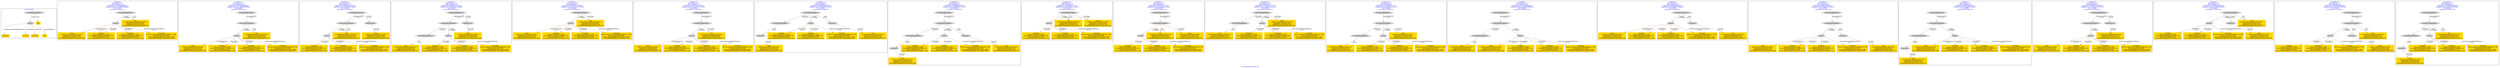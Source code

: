 digraph n0 {
fontcolor="blue"
remincross="true"
label="s18-s-indianapolis-artists.xml"
subgraph cluster_0 {
label="1-correct model"
n2[style="filled",color="white",fillcolor="lightgray",label="CulturalHeritageObject1"];
n3[style="filled",color="white",fillcolor="lightgray",label="Person1"];
n4[shape="plaintext",style="filled",fillcolor="gold",label="title"];
n5[shape="plaintext",style="filled",fillcolor="gold",label="nationality"];
n6[shape="plaintext",style="filled",fillcolor="gold",label="birthDate"];
n7[shape="plaintext",style="filled",fillcolor="gold",label="deathDate"];
n8[shape="plaintext",style="filled",fillcolor="gold",label="name"];
}
subgraph cluster_1 {
label="candidate 0\nlink coherence:1.0\nnode coherence:1.0\nconfidence:0.6117916639898197\nmapping score:0.6372638879966066\ncost:5.99998\n-precision:1.0-recall:1.0"
n10[style="filled",color="white",fillcolor="lightgray",label="CulturalHeritageObject1"];
n11[style="filled",color="white",fillcolor="lightgray",label="Person1"];
n12[shape="plaintext",style="filled",fillcolor="gold",label="title\n[CulturalHeritageObject,title,0.422]\n[Document,classLink,0.293]\n[WebResource,classLink,0.208]\n[CulturalHeritageObject,provenance,0.077]"];
n13[shape="plaintext",style="filled",fillcolor="gold",label="name\n[Person,nameOfThePerson,0.495]\n[Document,classLink,0.249]\n[WebResource,classLink,0.168]\n[CulturalHeritageObject,provenance,0.088]"];
n14[shape="plaintext",style="filled",fillcolor="gold",label="birthDate\n[Person,dateOfBirth,0.688]\n[CulturalHeritageObject,created,0.256]\n[Person,dateOfDeath,0.05]\n[CulturalHeritageObject,description,0.006]"];
n15[shape="plaintext",style="filled",fillcolor="gold",label="deathDate\n[Person,dateOfDeath,0.668]\n[CulturalHeritageObject,created,0.259]\n[Person,dateOfBirth,0.048]\n[CulturalHeritageObject,provenance,0.024]"];
n16[shape="plaintext",style="filled",fillcolor="gold",label="nationality\n[Person,countryAssociatedWithThePerson,0.786]\n[Concept,prefLabel,0.088]\n[CulturalHeritageObject,provenance,0.066]\n[CulturalHeritageObject,description,0.061]"];
}
subgraph cluster_2 {
label="candidate 1\nlink coherence:1.0\nnode coherence:1.0\nconfidence:0.6117916639898197\nmapping score:0.6372638879966066\ncost:6.99998\n-precision:0.86-recall:1.0"
n18[style="filled",color="white",fillcolor="lightgray",label="CulturalHeritageObject1"];
n19[style="filled",color="white",fillcolor="lightgray",label="Person1"];
n20[style="filled",color="white",fillcolor="lightgray",label="EuropeanaAggregation1"];
n21[shape="plaintext",style="filled",fillcolor="gold",label="title\n[CulturalHeritageObject,title,0.422]\n[Document,classLink,0.293]\n[WebResource,classLink,0.208]\n[CulturalHeritageObject,provenance,0.077]"];
n22[shape="plaintext",style="filled",fillcolor="gold",label="name\n[Person,nameOfThePerson,0.495]\n[Document,classLink,0.249]\n[WebResource,classLink,0.168]\n[CulturalHeritageObject,provenance,0.088]"];
n23[shape="plaintext",style="filled",fillcolor="gold",label="birthDate\n[Person,dateOfBirth,0.688]\n[CulturalHeritageObject,created,0.256]\n[Person,dateOfDeath,0.05]\n[CulturalHeritageObject,description,0.006]"];
n24[shape="plaintext",style="filled",fillcolor="gold",label="deathDate\n[Person,dateOfDeath,0.668]\n[CulturalHeritageObject,created,0.259]\n[Person,dateOfBirth,0.048]\n[CulturalHeritageObject,provenance,0.024]"];
n25[shape="plaintext",style="filled",fillcolor="gold",label="nationality\n[Person,countryAssociatedWithThePerson,0.786]\n[Concept,prefLabel,0.088]\n[CulturalHeritageObject,provenance,0.066]\n[CulturalHeritageObject,description,0.061]"];
}
subgraph cluster_3 {
label="candidate 10\nlink coherence:1.0\nnode coherence:1.0\nconfidence:0.5463001427532241\nmapping score:0.582100047584408\ncost:7.99998\n-precision:0.62-recall:0.83"
n27[style="filled",color="white",fillcolor="lightgray",label="CulturalHeritageObject1"];
n28[style="filled",color="white",fillcolor="lightgray",label="Person1"];
n29[style="filled",color="white",fillcolor="lightgray",label="EuropeanaAggregation1"];
n30[style="filled",color="white",fillcolor="lightgray",label="WebResource1"];
n31[shape="plaintext",style="filled",fillcolor="gold",label="name\n[Person,nameOfThePerson,0.495]\n[Document,classLink,0.249]\n[WebResource,classLink,0.168]\n[CulturalHeritageObject,provenance,0.088]"];
n32[shape="plaintext",style="filled",fillcolor="gold",label="title\n[CulturalHeritageObject,title,0.422]\n[Document,classLink,0.293]\n[WebResource,classLink,0.208]\n[CulturalHeritageObject,provenance,0.077]"];
n33[shape="plaintext",style="filled",fillcolor="gold",label="birthDate\n[Person,dateOfBirth,0.688]\n[CulturalHeritageObject,created,0.256]\n[Person,dateOfDeath,0.05]\n[CulturalHeritageObject,description,0.006]"];
n34[shape="plaintext",style="filled",fillcolor="gold",label="deathDate\n[Person,dateOfDeath,0.668]\n[CulturalHeritageObject,created,0.259]\n[Person,dateOfBirth,0.048]\n[CulturalHeritageObject,provenance,0.024]"];
n35[shape="plaintext",style="filled",fillcolor="gold",label="nationality\n[Person,countryAssociatedWithThePerson,0.786]\n[Concept,prefLabel,0.088]\n[CulturalHeritageObject,provenance,0.066]\n[CulturalHeritageObject,description,0.061]"];
}
subgraph cluster_4 {
label="candidate 11\nlink coherence:1.0\nnode coherence:1.0\nconfidence:0.5463001427532241\nmapping score:0.582100047584408\ncost:8.99998\n-precision:0.44-recall:0.67"
n37[style="filled",color="white",fillcolor="lightgray",label="CulturalHeritageObject1"];
n38[style="filled",color="white",fillcolor="lightgray",label="CulturalHeritageObject2"];
n39[style="filled",color="white",fillcolor="lightgray",label="Person1"];
n40[style="filled",color="white",fillcolor="lightgray",label="EuropeanaAggregation1"];
n41[style="filled",color="white",fillcolor="lightgray",label="WebResource1"];
n42[shape="plaintext",style="filled",fillcolor="gold",label="name\n[Person,nameOfThePerson,0.495]\n[Document,classLink,0.249]\n[WebResource,classLink,0.168]\n[CulturalHeritageObject,provenance,0.088]"];
n43[shape="plaintext",style="filled",fillcolor="gold",label="title\n[CulturalHeritageObject,title,0.422]\n[Document,classLink,0.293]\n[WebResource,classLink,0.208]\n[CulturalHeritageObject,provenance,0.077]"];
n44[shape="plaintext",style="filled",fillcolor="gold",label="birthDate\n[Person,dateOfBirth,0.688]\n[CulturalHeritageObject,created,0.256]\n[Person,dateOfDeath,0.05]\n[CulturalHeritageObject,description,0.006]"];
n45[shape="plaintext",style="filled",fillcolor="gold",label="deathDate\n[Person,dateOfDeath,0.668]\n[CulturalHeritageObject,created,0.259]\n[Person,dateOfBirth,0.048]\n[CulturalHeritageObject,provenance,0.024]"];
n46[shape="plaintext",style="filled",fillcolor="gold",label="nationality\n[Person,countryAssociatedWithThePerson,0.786]\n[Concept,prefLabel,0.088]\n[CulturalHeritageObject,provenance,0.066]\n[CulturalHeritageObject,description,0.061]"];
}
subgraph cluster_5 {
label="candidate 12\nlink coherence:1.0\nnode coherence:1.0\nconfidence:0.5428343411398833\nmapping score:0.6142781137132944\ncost:5.99998\n-precision:0.83-recall:0.83"
n48[style="filled",color="white",fillcolor="lightgray",label="CulturalHeritageObject1"];
n49[style="filled",color="white",fillcolor="lightgray",label="Person1"];
n50[shape="plaintext",style="filled",fillcolor="gold",label="name\n[Person,nameOfThePerson,0.495]\n[Document,classLink,0.249]\n[WebResource,classLink,0.168]\n[CulturalHeritageObject,provenance,0.088]"];
n51[shape="plaintext",style="filled",fillcolor="gold",label="birthDate\n[Person,dateOfBirth,0.688]\n[CulturalHeritageObject,created,0.256]\n[Person,dateOfDeath,0.05]\n[CulturalHeritageObject,description,0.006]"];
n52[shape="plaintext",style="filled",fillcolor="gold",label="deathDate\n[Person,dateOfDeath,0.668]\n[CulturalHeritageObject,created,0.259]\n[Person,dateOfBirth,0.048]\n[CulturalHeritageObject,provenance,0.024]"];
n53[shape="plaintext",style="filled",fillcolor="gold",label="title\n[CulturalHeritageObject,title,0.422]\n[Document,classLink,0.293]\n[WebResource,classLink,0.208]\n[CulturalHeritageObject,provenance,0.077]"];
n54[shape="plaintext",style="filled",fillcolor="gold",label="nationality\n[Person,countryAssociatedWithThePerson,0.786]\n[Concept,prefLabel,0.088]\n[CulturalHeritageObject,provenance,0.066]\n[CulturalHeritageObject,description,0.061]"];
}
subgraph cluster_6 {
label="candidate 13\nlink coherence:1.0\nnode coherence:1.0\nconfidence:0.5428343411398833\nmapping score:0.6142781137132944\ncost:6.99998\n-precision:0.71-recall:0.83"
n56[style="filled",color="white",fillcolor="lightgray",label="CulturalHeritageObject1"];
n57[style="filled",color="white",fillcolor="lightgray",label="Person1"];
n58[style="filled",color="white",fillcolor="lightgray",label="EuropeanaAggregation1"];
n59[shape="plaintext",style="filled",fillcolor="gold",label="name\n[Person,nameOfThePerson,0.495]\n[Document,classLink,0.249]\n[WebResource,classLink,0.168]\n[CulturalHeritageObject,provenance,0.088]"];
n60[shape="plaintext",style="filled",fillcolor="gold",label="birthDate\n[Person,dateOfBirth,0.688]\n[CulturalHeritageObject,created,0.256]\n[Person,dateOfDeath,0.05]\n[CulturalHeritageObject,description,0.006]"];
n61[shape="plaintext",style="filled",fillcolor="gold",label="deathDate\n[Person,dateOfDeath,0.668]\n[CulturalHeritageObject,created,0.259]\n[Person,dateOfBirth,0.048]\n[CulturalHeritageObject,provenance,0.024]"];
n62[shape="plaintext",style="filled",fillcolor="gold",label="title\n[CulturalHeritageObject,title,0.422]\n[Document,classLink,0.293]\n[WebResource,classLink,0.208]\n[CulturalHeritageObject,provenance,0.077]"];
n63[shape="plaintext",style="filled",fillcolor="gold",label="nationality\n[Person,countryAssociatedWithThePerson,0.786]\n[Concept,prefLabel,0.088]\n[CulturalHeritageObject,provenance,0.066]\n[CulturalHeritageObject,description,0.061]"];
}
subgraph cluster_7 {
label="candidate 14\nlink coherence:1.0\nnode coherence:1.0\nconfidence:0.5368600833348214\nmapping score:0.5789533611116071\ncost:8.99998\n-precision:0.44-recall:0.67"
n65[style="filled",color="white",fillcolor="lightgray",label="CulturalHeritageObject1"];
n66[style="filled",color="white",fillcolor="lightgray",label="CulturalHeritageObject2"];
n67[style="filled",color="white",fillcolor="lightgray",label="Person1"];
n68[style="filled",color="white",fillcolor="lightgray",label="Document1"];
n69[style="filled",color="white",fillcolor="lightgray",label="Document2"];
n70[shape="plaintext",style="filled",fillcolor="gold",label="title\n[CulturalHeritageObject,title,0.422]\n[Document,classLink,0.293]\n[WebResource,classLink,0.208]\n[CulturalHeritageObject,provenance,0.077]"];
n71[shape="plaintext",style="filled",fillcolor="gold",label="name\n[Person,nameOfThePerson,0.495]\n[Document,classLink,0.249]\n[WebResource,classLink,0.168]\n[CulturalHeritageObject,provenance,0.088]"];
n72[shape="plaintext",style="filled",fillcolor="gold",label="birthDate\n[Person,dateOfBirth,0.688]\n[CulturalHeritageObject,created,0.256]\n[Person,dateOfDeath,0.05]\n[CulturalHeritageObject,description,0.006]"];
n73[shape="plaintext",style="filled",fillcolor="gold",label="deathDate\n[Person,dateOfDeath,0.668]\n[CulturalHeritageObject,created,0.259]\n[Person,dateOfBirth,0.048]\n[CulturalHeritageObject,provenance,0.024]"];
n74[shape="plaintext",style="filled",fillcolor="gold",label="nationality\n[Person,countryAssociatedWithThePerson,0.786]\n[Concept,prefLabel,0.088]\n[CulturalHeritageObject,provenance,0.066]\n[CulturalHeritageObject,description,0.061]"];
}
subgraph cluster_8 {
label="candidate 15\nlink coherence:1.0\nnode coherence:1.0\nconfidence:0.5368600833348214\nmapping score:0.5789533611116071\ncost:9.99998\n-precision:0.4-recall:0.67"
n76[style="filled",color="white",fillcolor="lightgray",label="CulturalHeritageObject1"];
n77[style="filled",color="white",fillcolor="lightgray",label="CulturalHeritageObject2"];
n78[style="filled",color="white",fillcolor="lightgray",label="Person1"];
n79[style="filled",color="white",fillcolor="lightgray",label="Document1"];
n80[style="filled",color="white",fillcolor="lightgray",label="Document2"];
n81[style="filled",color="white",fillcolor="lightgray",label="EuropeanaAggregation1"];
n82[shape="plaintext",style="filled",fillcolor="gold",label="title\n[CulturalHeritageObject,title,0.422]\n[Document,classLink,0.293]\n[WebResource,classLink,0.208]\n[CulturalHeritageObject,provenance,0.077]"];
n83[shape="plaintext",style="filled",fillcolor="gold",label="name\n[Person,nameOfThePerson,0.495]\n[Document,classLink,0.249]\n[WebResource,classLink,0.168]\n[CulturalHeritageObject,provenance,0.088]"];
n84[shape="plaintext",style="filled",fillcolor="gold",label="birthDate\n[Person,dateOfBirth,0.688]\n[CulturalHeritageObject,created,0.256]\n[Person,dateOfDeath,0.05]\n[CulturalHeritageObject,description,0.006]"];
n85[shape="plaintext",style="filled",fillcolor="gold",label="deathDate\n[Person,dateOfDeath,0.668]\n[CulturalHeritageObject,created,0.259]\n[Person,dateOfBirth,0.048]\n[CulturalHeritageObject,provenance,0.024]"];
n86[shape="plaintext",style="filled",fillcolor="gold",label="nationality\n[Person,countryAssociatedWithThePerson,0.786]\n[Concept,prefLabel,0.088]\n[CulturalHeritageObject,provenance,0.066]\n[CulturalHeritageObject,description,0.061]"];
}
subgraph cluster_9 {
label="candidate 16\nlink coherence:1.0\nnode coherence:1.0\nconfidence:0.5304760637777222\nmapping score:0.6101586879259074\ncost:5.99998\n-precision:0.83-recall:0.83"
n88[style="filled",color="white",fillcolor="lightgray",label="CulturalHeritageObject1"];
n89[style="filled",color="white",fillcolor="lightgray",label="Person1"];
n90[shape="plaintext",style="filled",fillcolor="gold",label="title\n[CulturalHeritageObject,title,0.422]\n[Document,classLink,0.293]\n[WebResource,classLink,0.208]\n[CulturalHeritageObject,provenance,0.077]"];
n91[shape="plaintext",style="filled",fillcolor="gold",label="birthDate\n[Person,dateOfBirth,0.688]\n[CulturalHeritageObject,created,0.256]\n[Person,dateOfDeath,0.05]\n[CulturalHeritageObject,description,0.006]"];
n92[shape="plaintext",style="filled",fillcolor="gold",label="deathDate\n[Person,dateOfDeath,0.668]\n[CulturalHeritageObject,created,0.259]\n[Person,dateOfBirth,0.048]\n[CulturalHeritageObject,provenance,0.024]"];
n93[shape="plaintext",style="filled",fillcolor="gold",label="name\n[Person,nameOfThePerson,0.495]\n[Document,classLink,0.249]\n[WebResource,classLink,0.168]\n[CulturalHeritageObject,provenance,0.088]"];
n94[shape="plaintext",style="filled",fillcolor="gold",label="nationality\n[Person,countryAssociatedWithThePerson,0.786]\n[Concept,prefLabel,0.088]\n[CulturalHeritageObject,provenance,0.066]\n[CulturalHeritageObject,description,0.061]"];
}
subgraph cluster_10 {
label="candidate 17\nlink coherence:1.0\nnode coherence:1.0\nconfidence:0.5304760637777222\nmapping score:0.6101586879259074\ncost:6.99998\n-precision:0.71-recall:0.83"
n96[style="filled",color="white",fillcolor="lightgray",label="CulturalHeritageObject1"];
n97[style="filled",color="white",fillcolor="lightgray",label="Person1"];
n98[style="filled",color="white",fillcolor="lightgray",label="EuropeanaAggregation1"];
n99[shape="plaintext",style="filled",fillcolor="gold",label="title\n[CulturalHeritageObject,title,0.422]\n[Document,classLink,0.293]\n[WebResource,classLink,0.208]\n[CulturalHeritageObject,provenance,0.077]"];
n100[shape="plaintext",style="filled",fillcolor="gold",label="birthDate\n[Person,dateOfBirth,0.688]\n[CulturalHeritageObject,created,0.256]\n[Person,dateOfDeath,0.05]\n[CulturalHeritageObject,description,0.006]"];
n101[shape="plaintext",style="filled",fillcolor="gold",label="deathDate\n[Person,dateOfDeath,0.668]\n[CulturalHeritageObject,created,0.259]\n[Person,dateOfBirth,0.048]\n[CulturalHeritageObject,provenance,0.024]"];
n102[shape="plaintext",style="filled",fillcolor="gold",label="name\n[Person,nameOfThePerson,0.495]\n[Document,classLink,0.249]\n[WebResource,classLink,0.168]\n[CulturalHeritageObject,provenance,0.088]"];
n103[shape="plaintext",style="filled",fillcolor="gold",label="nationality\n[Person,countryAssociatedWithThePerson,0.786]\n[Concept,prefLabel,0.088]\n[CulturalHeritageObject,provenance,0.066]\n[CulturalHeritageObject,description,0.061]"];
}
subgraph cluster_11 {
label="candidate 18\nlink coherence:1.0\nnode coherence:1.0\nconfidence:0.5304760637777222\nmapping score:0.576825354592574\ncost:6.99998\n-precision:0.57-recall:0.67"
n105[style="filled",color="white",fillcolor="lightgray",label="CulturalHeritageObject1"];
n106[style="filled",color="white",fillcolor="lightgray",label="CulturalHeritageObject2"];
n107[style="filled",color="white",fillcolor="lightgray",label="Person1"];
n108[shape="plaintext",style="filled",fillcolor="gold",label="title\n[CulturalHeritageObject,title,0.422]\n[Document,classLink,0.293]\n[WebResource,classLink,0.208]\n[CulturalHeritageObject,provenance,0.077]"];
n109[shape="plaintext",style="filled",fillcolor="gold",label="birthDate\n[Person,dateOfBirth,0.688]\n[CulturalHeritageObject,created,0.256]\n[Person,dateOfDeath,0.05]\n[CulturalHeritageObject,description,0.006]"];
n110[shape="plaintext",style="filled",fillcolor="gold",label="deathDate\n[Person,dateOfDeath,0.668]\n[CulturalHeritageObject,created,0.259]\n[Person,dateOfBirth,0.048]\n[CulturalHeritageObject,provenance,0.024]"];
n111[shape="plaintext",style="filled",fillcolor="gold",label="name\n[Person,nameOfThePerson,0.495]\n[Document,classLink,0.249]\n[WebResource,classLink,0.168]\n[CulturalHeritageObject,provenance,0.088]"];
n112[shape="plaintext",style="filled",fillcolor="gold",label="nationality\n[Person,countryAssociatedWithThePerson,0.786]\n[Concept,prefLabel,0.088]\n[CulturalHeritageObject,provenance,0.066]\n[CulturalHeritageObject,description,0.061]"];
}
subgraph cluster_12 {
label="candidate 19\nlink coherence:1.0\nnode coherence:1.0\nconfidence:0.5304760637777222\nmapping score:0.576825354592574\ncost:7.99998\n-precision:0.5-recall:0.67"
n114[style="filled",color="white",fillcolor="lightgray",label="CulturalHeritageObject1"];
n115[style="filled",color="white",fillcolor="lightgray",label="CulturalHeritageObject2"];
n116[style="filled",color="white",fillcolor="lightgray",label="Person1"];
n117[style="filled",color="white",fillcolor="lightgray",label="EuropeanaAggregation1"];
n118[shape="plaintext",style="filled",fillcolor="gold",label="title\n[CulturalHeritageObject,title,0.422]\n[Document,classLink,0.293]\n[WebResource,classLink,0.208]\n[CulturalHeritageObject,provenance,0.077]"];
n119[shape="plaintext",style="filled",fillcolor="gold",label="birthDate\n[Person,dateOfBirth,0.688]\n[CulturalHeritageObject,created,0.256]\n[Person,dateOfDeath,0.05]\n[CulturalHeritageObject,description,0.006]"];
n120[shape="plaintext",style="filled",fillcolor="gold",label="deathDate\n[Person,dateOfDeath,0.668]\n[CulturalHeritageObject,created,0.259]\n[Person,dateOfBirth,0.048]\n[CulturalHeritageObject,provenance,0.024]"];
n121[shape="plaintext",style="filled",fillcolor="gold",label="name\n[Person,nameOfThePerson,0.495]\n[Document,classLink,0.249]\n[WebResource,classLink,0.168]\n[CulturalHeritageObject,provenance,0.088]"];
n122[shape="plaintext",style="filled",fillcolor="gold",label="nationality\n[Person,countryAssociatedWithThePerson,0.786]\n[Concept,prefLabel,0.088]\n[CulturalHeritageObject,provenance,0.066]\n[CulturalHeritageObject,description,0.061]"];
}
subgraph cluster_13 {
label="candidate 2\nlink coherence:1.0\nnode coherence:1.0\nconfidence:0.6117916639898197\nmapping score:0.6372638879966066\ncost:7.99998\n-precision:0.62-recall:0.83"
n124[style="filled",color="white",fillcolor="lightgray",label="CulturalHeritageObject1"];
n125[style="filled",color="white",fillcolor="lightgray",label="CulturalHeritageObject2"];
n126[style="filled",color="white",fillcolor="lightgray",label="Person1"];
n127[style="filled",color="white",fillcolor="lightgray",label="EuropeanaAggregation1"];
n128[shape="plaintext",style="filled",fillcolor="gold",label="title\n[CulturalHeritageObject,title,0.422]\n[Document,classLink,0.293]\n[WebResource,classLink,0.208]\n[CulturalHeritageObject,provenance,0.077]"];
n129[shape="plaintext",style="filled",fillcolor="gold",label="name\n[Person,nameOfThePerson,0.495]\n[Document,classLink,0.249]\n[WebResource,classLink,0.168]\n[CulturalHeritageObject,provenance,0.088]"];
n130[shape="plaintext",style="filled",fillcolor="gold",label="birthDate\n[Person,dateOfBirth,0.688]\n[CulturalHeritageObject,created,0.256]\n[Person,dateOfDeath,0.05]\n[CulturalHeritageObject,description,0.006]"];
n131[shape="plaintext",style="filled",fillcolor="gold",label="deathDate\n[Person,dateOfDeath,0.668]\n[CulturalHeritageObject,created,0.259]\n[Person,dateOfBirth,0.048]\n[CulturalHeritageObject,provenance,0.024]"];
n132[shape="plaintext",style="filled",fillcolor="gold",label="nationality\n[Person,countryAssociatedWithThePerson,0.786]\n[Concept,prefLabel,0.088]\n[CulturalHeritageObject,provenance,0.066]\n[CulturalHeritageObject,description,0.061]"];
}
subgraph cluster_14 {
label="candidate 3\nlink coherence:1.0\nnode coherence:1.0\nconfidence:0.586070826934477\nmapping score:0.6286902756448257\ncost:6.99998\n-precision:0.71-recall:0.83"
n134[style="filled",color="white",fillcolor="lightgray",label="CulturalHeritageObject1"];
n135[style="filled",color="white",fillcolor="lightgray",label="Person1"];
n136[style="filled",color="white",fillcolor="lightgray",label="Document1"];
n137[shape="plaintext",style="filled",fillcolor="gold",label="title\n[CulturalHeritageObject,title,0.422]\n[Document,classLink,0.293]\n[WebResource,classLink,0.208]\n[CulturalHeritageObject,provenance,0.077]"];
n138[shape="plaintext",style="filled",fillcolor="gold",label="name\n[Person,nameOfThePerson,0.495]\n[Document,classLink,0.249]\n[WebResource,classLink,0.168]\n[CulturalHeritageObject,provenance,0.088]"];
n139[shape="plaintext",style="filled",fillcolor="gold",label="birthDate\n[Person,dateOfBirth,0.688]\n[CulturalHeritageObject,created,0.256]\n[Person,dateOfDeath,0.05]\n[CulturalHeritageObject,description,0.006]"];
n140[shape="plaintext",style="filled",fillcolor="gold",label="deathDate\n[Person,dateOfDeath,0.668]\n[CulturalHeritageObject,created,0.259]\n[Person,dateOfBirth,0.048]\n[CulturalHeritageObject,provenance,0.024]"];
n141[shape="plaintext",style="filled",fillcolor="gold",label="nationality\n[Person,countryAssociatedWithThePerson,0.786]\n[Concept,prefLabel,0.088]\n[CulturalHeritageObject,provenance,0.066]\n[CulturalHeritageObject,description,0.061]"];
}
subgraph cluster_15 {
label="candidate 4\nlink coherence:1.0\nnode coherence:1.0\nconfidence:0.586070826934477\nmapping score:0.6286902756448257\ncost:7.99998\n-precision:0.62-recall:0.83"
n143[style="filled",color="white",fillcolor="lightgray",label="CulturalHeritageObject1"];
n144[style="filled",color="white",fillcolor="lightgray",label="Person1"];
n145[style="filled",color="white",fillcolor="lightgray",label="Document1"];
n146[style="filled",color="white",fillcolor="lightgray",label="EuropeanaAggregation1"];
n147[shape="plaintext",style="filled",fillcolor="gold",label="title\n[CulturalHeritageObject,title,0.422]\n[Document,classLink,0.293]\n[WebResource,classLink,0.208]\n[CulturalHeritageObject,provenance,0.077]"];
n148[shape="plaintext",style="filled",fillcolor="gold",label="name\n[Person,nameOfThePerson,0.495]\n[Document,classLink,0.249]\n[WebResource,classLink,0.168]\n[CulturalHeritageObject,provenance,0.088]"];
n149[shape="plaintext",style="filled",fillcolor="gold",label="birthDate\n[Person,dateOfBirth,0.688]\n[CulturalHeritageObject,created,0.256]\n[Person,dateOfDeath,0.05]\n[CulturalHeritageObject,description,0.006]"];
n150[shape="plaintext",style="filled",fillcolor="gold",label="deathDate\n[Person,dateOfDeath,0.668]\n[CulturalHeritageObject,created,0.259]\n[Person,dateOfBirth,0.048]\n[CulturalHeritageObject,provenance,0.024]"];
n151[shape="plaintext",style="filled",fillcolor="gold",label="nationality\n[Person,countryAssociatedWithThePerson,0.786]\n[Concept,prefLabel,0.088]\n[CulturalHeritageObject,provenance,0.066]\n[CulturalHeritageObject,description,0.061]"];
}
subgraph cluster_16 {
label="candidate 5\nlink coherence:1.0\nnode coherence:1.0\nconfidence:0.586070826934477\nmapping score:0.6286902756448257\ncost:8.99998\n-precision:0.56-recall:0.83"
n153[style="filled",color="white",fillcolor="lightgray",label="CulturalHeritageObject1"];
n154[style="filled",color="white",fillcolor="lightgray",label="CulturalHeritageObject2"];
n155[style="filled",color="white",fillcolor="lightgray",label="Person1"];
n156[style="filled",color="white",fillcolor="lightgray",label="Document2"];
n157[style="filled",color="white",fillcolor="lightgray",label="EuropeanaAggregation1"];
n158[shape="plaintext",style="filled",fillcolor="gold",label="name\n[Person,nameOfThePerson,0.495]\n[Document,classLink,0.249]\n[WebResource,classLink,0.168]\n[CulturalHeritageObject,provenance,0.088]"];
n159[shape="plaintext",style="filled",fillcolor="gold",label="title\n[CulturalHeritageObject,title,0.422]\n[Document,classLink,0.293]\n[WebResource,classLink,0.208]\n[CulturalHeritageObject,provenance,0.077]"];
n160[shape="plaintext",style="filled",fillcolor="gold",label="birthDate\n[Person,dateOfBirth,0.688]\n[CulturalHeritageObject,created,0.256]\n[Person,dateOfDeath,0.05]\n[CulturalHeritageObject,description,0.006]"];
n161[shape="plaintext",style="filled",fillcolor="gold",label="deathDate\n[Person,dateOfDeath,0.668]\n[CulturalHeritageObject,created,0.259]\n[Person,dateOfBirth,0.048]\n[CulturalHeritageObject,provenance,0.024]"];
n162[shape="plaintext",style="filled",fillcolor="gold",label="nationality\n[Person,countryAssociatedWithThePerson,0.786]\n[Concept,prefLabel,0.088]\n[CulturalHeritageObject,provenance,0.066]\n[CulturalHeritageObject,description,0.061]"];
}
subgraph cluster_17 {
label="candidate 6\nlink coherence:1.0\nnode coherence:1.0\nconfidence:0.5690851159223828\nmapping score:0.6230283719741275\ncost:7.99998\n-precision:0.62-recall:0.83"
n164[style="filled",color="white",fillcolor="lightgray",label="CulturalHeritageObject1"];
n165[style="filled",color="white",fillcolor="lightgray",label="Person1"];
n166[style="filled",color="white",fillcolor="lightgray",label="EuropeanaAggregation1"];
n167[style="filled",color="white",fillcolor="lightgray",label="WebResource1"];
n168[shape="plaintext",style="filled",fillcolor="gold",label="title\n[CulturalHeritageObject,title,0.422]\n[Document,classLink,0.293]\n[WebResource,classLink,0.208]\n[CulturalHeritageObject,provenance,0.077]"];
n169[shape="plaintext",style="filled",fillcolor="gold",label="name\n[Person,nameOfThePerson,0.495]\n[Document,classLink,0.249]\n[WebResource,classLink,0.168]\n[CulturalHeritageObject,provenance,0.088]"];
n170[shape="plaintext",style="filled",fillcolor="gold",label="birthDate\n[Person,dateOfBirth,0.688]\n[CulturalHeritageObject,created,0.256]\n[Person,dateOfDeath,0.05]\n[CulturalHeritageObject,description,0.006]"];
n171[shape="plaintext",style="filled",fillcolor="gold",label="deathDate\n[Person,dateOfDeath,0.668]\n[CulturalHeritageObject,created,0.259]\n[Person,dateOfBirth,0.048]\n[CulturalHeritageObject,provenance,0.024]"];
n172[shape="plaintext",style="filled",fillcolor="gold",label="nationality\n[Person,countryAssociatedWithThePerson,0.786]\n[Concept,prefLabel,0.088]\n[CulturalHeritageObject,provenance,0.066]\n[CulturalHeritageObject,description,0.061]"];
}
subgraph cluster_18 {
label="candidate 7\nlink coherence:1.0\nnode coherence:1.0\nconfidence:0.5625809203901639\nmapping score:0.587526973463388\ncost:6.99998\n-precision:0.71-recall:0.83"
n174[style="filled",color="white",fillcolor="lightgray",label="CulturalHeritageObject1"];
n175[style="filled",color="white",fillcolor="lightgray",label="Person1"];
n176[style="filled",color="white",fillcolor="lightgray",label="Document1"];
n177[shape="plaintext",style="filled",fillcolor="gold",label="name\n[Person,nameOfThePerson,0.495]\n[Document,classLink,0.249]\n[WebResource,classLink,0.168]\n[CulturalHeritageObject,provenance,0.088]"];
n178[shape="plaintext",style="filled",fillcolor="gold",label="title\n[CulturalHeritageObject,title,0.422]\n[Document,classLink,0.293]\n[WebResource,classLink,0.208]\n[CulturalHeritageObject,provenance,0.077]"];
n179[shape="plaintext",style="filled",fillcolor="gold",label="birthDate\n[Person,dateOfBirth,0.688]\n[CulturalHeritageObject,created,0.256]\n[Person,dateOfDeath,0.05]\n[CulturalHeritageObject,description,0.006]"];
n180[shape="plaintext",style="filled",fillcolor="gold",label="deathDate\n[Person,dateOfDeath,0.668]\n[CulturalHeritageObject,created,0.259]\n[Person,dateOfBirth,0.048]\n[CulturalHeritageObject,provenance,0.024]"];
n181[shape="plaintext",style="filled",fillcolor="gold",label="nationality\n[Person,countryAssociatedWithThePerson,0.786]\n[Concept,prefLabel,0.088]\n[CulturalHeritageObject,provenance,0.066]\n[CulturalHeritageObject,description,0.061]"];
}
subgraph cluster_19 {
label="candidate 8\nlink coherence:1.0\nnode coherence:1.0\nconfidence:0.5625809203901639\nmapping score:0.587526973463388\ncost:7.99998\n-precision:0.62-recall:0.83"
n183[style="filled",color="white",fillcolor="lightgray",label="CulturalHeritageObject1"];
n184[style="filled",color="white",fillcolor="lightgray",label="Person1"];
n185[style="filled",color="white",fillcolor="lightgray",label="Document1"];
n186[style="filled",color="white",fillcolor="lightgray",label="EuropeanaAggregation1"];
n187[shape="plaintext",style="filled",fillcolor="gold",label="name\n[Person,nameOfThePerson,0.495]\n[Document,classLink,0.249]\n[WebResource,classLink,0.168]\n[CulturalHeritageObject,provenance,0.088]"];
n188[shape="plaintext",style="filled",fillcolor="gold",label="title\n[CulturalHeritageObject,title,0.422]\n[Document,classLink,0.293]\n[WebResource,classLink,0.208]\n[CulturalHeritageObject,provenance,0.077]"];
n189[shape="plaintext",style="filled",fillcolor="gold",label="birthDate\n[Person,dateOfBirth,0.688]\n[CulturalHeritageObject,created,0.256]\n[Person,dateOfDeath,0.05]\n[CulturalHeritageObject,description,0.006]"];
n190[shape="plaintext",style="filled",fillcolor="gold",label="deathDate\n[Person,dateOfDeath,0.668]\n[CulturalHeritageObject,created,0.259]\n[Person,dateOfBirth,0.048]\n[CulturalHeritageObject,provenance,0.024]"];
n191[shape="plaintext",style="filled",fillcolor="gold",label="nationality\n[Person,countryAssociatedWithThePerson,0.786]\n[Concept,prefLabel,0.088]\n[CulturalHeritageObject,provenance,0.066]\n[CulturalHeritageObject,description,0.061]"];
}
subgraph cluster_20 {
label="candidate 9\nlink coherence:1.0\nnode coherence:1.0\nconfidence:0.5625809203901639\nmapping score:0.587526973463388\ncost:8.99998\n-precision:0.56-recall:0.83"
n193[style="filled",color="white",fillcolor="lightgray",label="CulturalHeritageObject1"];
n194[style="filled",color="white",fillcolor="lightgray",label="CulturalHeritageObject2"];
n195[style="filled",color="white",fillcolor="lightgray",label="Person1"];
n196[style="filled",color="white",fillcolor="lightgray",label="Document2"];
n197[style="filled",color="white",fillcolor="lightgray",label="EuropeanaAggregation1"];
n198[shape="plaintext",style="filled",fillcolor="gold",label="title\n[CulturalHeritageObject,title,0.422]\n[Document,classLink,0.293]\n[WebResource,classLink,0.208]\n[CulturalHeritageObject,provenance,0.077]"];
n199[shape="plaintext",style="filled",fillcolor="gold",label="name\n[Person,nameOfThePerson,0.495]\n[Document,classLink,0.249]\n[WebResource,classLink,0.168]\n[CulturalHeritageObject,provenance,0.088]"];
n200[shape="plaintext",style="filled",fillcolor="gold",label="birthDate\n[Person,dateOfBirth,0.688]\n[CulturalHeritageObject,created,0.256]\n[Person,dateOfDeath,0.05]\n[CulturalHeritageObject,description,0.006]"];
n201[shape="plaintext",style="filled",fillcolor="gold",label="deathDate\n[Person,dateOfDeath,0.668]\n[CulturalHeritageObject,created,0.259]\n[Person,dateOfBirth,0.048]\n[CulturalHeritageObject,provenance,0.024]"];
n202[shape="plaintext",style="filled",fillcolor="gold",label="nationality\n[Person,countryAssociatedWithThePerson,0.786]\n[Concept,prefLabel,0.088]\n[CulturalHeritageObject,provenance,0.066]\n[CulturalHeritageObject,description,0.061]"];
}
n2 -> n3[color="brown",fontcolor="black",label="creator"]
n2 -> n4[color="brown",fontcolor="black",label="title"]
n3 -> n5[color="brown",fontcolor="black",label="countryAssociatedWithThePerson"]
n3 -> n6[color="brown",fontcolor="black",label="dateOfBirth"]
n3 -> n7[color="brown",fontcolor="black",label="dateOfDeath"]
n3 -> n8[color="brown",fontcolor="black",label="nameOfThePerson"]
n10 -> n11[color="brown",fontcolor="black",label="creator\nw=0.99998"]
n10 -> n12[color="brown",fontcolor="black",label="title\nw=1.0"]
n11 -> n13[color="brown",fontcolor="black",label="nameOfThePerson\nw=1.0"]
n11 -> n14[color="brown",fontcolor="black",label="dateOfBirth\nw=1.0"]
n11 -> n15[color="brown",fontcolor="black",label="dateOfDeath\nw=1.0"]
n11 -> n16[color="brown",fontcolor="black",label="countryAssociatedWithThePerson\nw=1.0"]
n18 -> n19[color="brown",fontcolor="black",label="creator\nw=0.99998"]
n20 -> n18[color="brown",fontcolor="black",label="aggregatedCHO\nw=1.0"]
n18 -> n21[color="brown",fontcolor="black",label="title\nw=1.0"]
n19 -> n22[color="brown",fontcolor="black",label="nameOfThePerson\nw=1.0"]
n19 -> n23[color="brown",fontcolor="black",label="dateOfBirth\nw=1.0"]
n19 -> n24[color="brown",fontcolor="black",label="dateOfDeath\nw=1.0"]
n19 -> n25[color="brown",fontcolor="black",label="countryAssociatedWithThePerson\nw=1.0"]
n27 -> n28[color="brown",fontcolor="black",label="creator\nw=0.99998"]
n29 -> n27[color="brown",fontcolor="black",label="aggregatedCHO\nw=1.0"]
n29 -> n30[color="brown",fontcolor="black",label="hasView\nw=1.0"]
n30 -> n31[color="brown",fontcolor="black",label="classLink\nw=1.0"]
n27 -> n32[color="brown",fontcolor="black",label="title\nw=1.0"]
n28 -> n33[color="brown",fontcolor="black",label="dateOfBirth\nw=1.0"]
n28 -> n34[color="brown",fontcolor="black",label="dateOfDeath\nw=1.0"]
n28 -> n35[color="brown",fontcolor="black",label="countryAssociatedWithThePerson\nw=1.0"]
n37 -> n38[color="brown",fontcolor="black",label="isRelatedTo\nw=1.0"]
n37 -> n39[color="brown",fontcolor="black",label="creator\nw=0.99998"]
n40 -> n37[color="brown",fontcolor="black",label="aggregatedCHO\nw=1.0"]
n40 -> n41[color="brown",fontcolor="black",label="hasView\nw=1.0"]
n41 -> n42[color="brown",fontcolor="black",label="classLink\nw=1.0"]
n38 -> n43[color="brown",fontcolor="black",label="title\nw=1.0"]
n39 -> n44[color="brown",fontcolor="black",label="dateOfBirth\nw=1.0"]
n39 -> n45[color="brown",fontcolor="black",label="dateOfDeath\nw=1.0"]
n39 -> n46[color="brown",fontcolor="black",label="countryAssociatedWithThePerson\nw=1.0"]
n48 -> n49[color="brown",fontcolor="black",label="creator\nw=0.99998"]
n49 -> n50[color="brown",fontcolor="black",label="nameOfThePerson\nw=1.0"]
n49 -> n51[color="brown",fontcolor="black",label="dateOfBirth\nw=1.0"]
n49 -> n52[color="brown",fontcolor="black",label="dateOfDeath\nw=1.0"]
n48 -> n53[color="brown",fontcolor="black",label="provenance\nw=1.0"]
n49 -> n54[color="brown",fontcolor="black",label="countryAssociatedWithThePerson\nw=1.0"]
n56 -> n57[color="brown",fontcolor="black",label="creator\nw=0.99998"]
n58 -> n56[color="brown",fontcolor="black",label="aggregatedCHO\nw=1.0"]
n57 -> n59[color="brown",fontcolor="black",label="nameOfThePerson\nw=1.0"]
n57 -> n60[color="brown",fontcolor="black",label="dateOfBirth\nw=1.0"]
n57 -> n61[color="brown",fontcolor="black",label="dateOfDeath\nw=1.0"]
n56 -> n62[color="brown",fontcolor="black",label="provenance\nw=1.0"]
n57 -> n63[color="brown",fontcolor="black",label="countryAssociatedWithThePerson\nw=1.0"]
n65 -> n66[color="brown",fontcolor="black",label="isRelatedTo\nw=1.0"]
n65 -> n67[color="brown",fontcolor="black",label="creator\nw=0.99998"]
n65 -> n68[color="brown",fontcolor="black",label="page\nw=1.0"]
n66 -> n69[color="brown",fontcolor="black",label="page\nw=1.0"]
n68 -> n70[color="brown",fontcolor="black",label="classLink\nw=1.0"]
n69 -> n71[color="brown",fontcolor="black",label="classLink\nw=1.0"]
n67 -> n72[color="brown",fontcolor="black",label="dateOfBirth\nw=1.0"]
n67 -> n73[color="brown",fontcolor="black",label="dateOfDeath\nw=1.0"]
n67 -> n74[color="brown",fontcolor="black",label="countryAssociatedWithThePerson\nw=1.0"]
n76 -> n77[color="brown",fontcolor="black",label="isRelatedTo\nw=1.0"]
n76 -> n78[color="brown",fontcolor="black",label="creator\nw=0.99998"]
n76 -> n79[color="brown",fontcolor="black",label="page\nw=1.0"]
n77 -> n80[color="brown",fontcolor="black",label="page\nw=1.0"]
n81 -> n76[color="brown",fontcolor="black",label="aggregatedCHO\nw=1.0"]
n79 -> n82[color="brown",fontcolor="black",label="classLink\nw=1.0"]
n80 -> n83[color="brown",fontcolor="black",label="classLink\nw=1.0"]
n78 -> n84[color="brown",fontcolor="black",label="dateOfBirth\nw=1.0"]
n78 -> n85[color="brown",fontcolor="black",label="dateOfDeath\nw=1.0"]
n78 -> n86[color="brown",fontcolor="black",label="countryAssociatedWithThePerson\nw=1.0"]
n88 -> n89[color="brown",fontcolor="black",label="creator\nw=0.99998"]
n88 -> n90[color="brown",fontcolor="black",label="title\nw=1.0"]
n89 -> n91[color="brown",fontcolor="black",label="dateOfBirth\nw=1.0"]
n89 -> n92[color="brown",fontcolor="black",label="dateOfDeath\nw=1.0"]
n88 -> n93[color="brown",fontcolor="black",label="provenance\nw=1.0"]
n89 -> n94[color="brown",fontcolor="black",label="countryAssociatedWithThePerson\nw=1.0"]
n96 -> n97[color="brown",fontcolor="black",label="creator\nw=0.99998"]
n98 -> n96[color="brown",fontcolor="black",label="aggregatedCHO\nw=1.0"]
n96 -> n99[color="brown",fontcolor="black",label="title\nw=1.0"]
n97 -> n100[color="brown",fontcolor="black",label="dateOfBirth\nw=1.0"]
n97 -> n101[color="brown",fontcolor="black",label="dateOfDeath\nw=1.0"]
n96 -> n102[color="brown",fontcolor="black",label="provenance\nw=1.0"]
n97 -> n103[color="brown",fontcolor="black",label="countryAssociatedWithThePerson\nw=1.0"]
n105 -> n106[color="brown",fontcolor="black",label="isRelatedTo\nw=1.0"]
n105 -> n107[color="brown",fontcolor="black",label="creator\nw=0.99998"]
n106 -> n108[color="brown",fontcolor="black",label="title\nw=1.0"]
n107 -> n109[color="brown",fontcolor="black",label="dateOfBirth\nw=1.0"]
n107 -> n110[color="brown",fontcolor="black",label="dateOfDeath\nw=1.0"]
n105 -> n111[color="brown",fontcolor="black",label="provenance\nw=1.0"]
n107 -> n112[color="brown",fontcolor="black",label="countryAssociatedWithThePerson\nw=1.0"]
n114 -> n115[color="brown",fontcolor="black",label="isRelatedTo\nw=1.0"]
n114 -> n116[color="brown",fontcolor="black",label="creator\nw=0.99998"]
n117 -> n114[color="brown",fontcolor="black",label="aggregatedCHO\nw=1.0"]
n115 -> n118[color="brown",fontcolor="black",label="title\nw=1.0"]
n116 -> n119[color="brown",fontcolor="black",label="dateOfBirth\nw=1.0"]
n116 -> n120[color="brown",fontcolor="black",label="dateOfDeath\nw=1.0"]
n114 -> n121[color="brown",fontcolor="black",label="provenance\nw=1.0"]
n116 -> n122[color="brown",fontcolor="black",label="countryAssociatedWithThePerson\nw=1.0"]
n124 -> n125[color="brown",fontcolor="black",label="isRelatedTo\nw=1.0"]
n124 -> n126[color="brown",fontcolor="black",label="creator\nw=0.99998"]
n127 -> n124[color="brown",fontcolor="black",label="aggregatedCHO\nw=1.0"]
n125 -> n128[color="brown",fontcolor="black",label="title\nw=1.0"]
n126 -> n129[color="brown",fontcolor="black",label="nameOfThePerson\nw=1.0"]
n126 -> n130[color="brown",fontcolor="black",label="dateOfBirth\nw=1.0"]
n126 -> n131[color="brown",fontcolor="black",label="dateOfDeath\nw=1.0"]
n126 -> n132[color="brown",fontcolor="black",label="countryAssociatedWithThePerson\nw=1.0"]
n134 -> n135[color="brown",fontcolor="black",label="creator\nw=0.99998"]
n134 -> n136[color="brown",fontcolor="black",label="page\nw=1.0"]
n136 -> n137[color="brown",fontcolor="black",label="classLink\nw=1.0"]
n135 -> n138[color="brown",fontcolor="black",label="nameOfThePerson\nw=1.0"]
n135 -> n139[color="brown",fontcolor="black",label="dateOfBirth\nw=1.0"]
n135 -> n140[color="brown",fontcolor="black",label="dateOfDeath\nw=1.0"]
n135 -> n141[color="brown",fontcolor="black",label="countryAssociatedWithThePerson\nw=1.0"]
n143 -> n144[color="brown",fontcolor="black",label="creator\nw=0.99998"]
n143 -> n145[color="brown",fontcolor="black",label="page\nw=1.0"]
n146 -> n143[color="brown",fontcolor="black",label="aggregatedCHO\nw=1.0"]
n145 -> n147[color="brown",fontcolor="black",label="classLink\nw=1.0"]
n144 -> n148[color="brown",fontcolor="black",label="nameOfThePerson\nw=1.0"]
n144 -> n149[color="brown",fontcolor="black",label="dateOfBirth\nw=1.0"]
n144 -> n150[color="brown",fontcolor="black",label="dateOfDeath\nw=1.0"]
n144 -> n151[color="brown",fontcolor="black",label="countryAssociatedWithThePerson\nw=1.0"]
n153 -> n154[color="brown",fontcolor="black",label="isRelatedTo\nw=1.0"]
n153 -> n155[color="brown",fontcolor="black",label="creator\nw=0.99998"]
n154 -> n156[color="brown",fontcolor="black",label="page\nw=1.0"]
n157 -> n153[color="brown",fontcolor="black",label="aggregatedCHO\nw=1.0"]
n155 -> n158[color="brown",fontcolor="black",label="nameOfThePerson\nw=1.0"]
n156 -> n159[color="brown",fontcolor="black",label="classLink\nw=1.0"]
n155 -> n160[color="brown",fontcolor="black",label="dateOfBirth\nw=1.0"]
n155 -> n161[color="brown",fontcolor="black",label="dateOfDeath\nw=1.0"]
n155 -> n162[color="brown",fontcolor="black",label="countryAssociatedWithThePerson\nw=1.0"]
n164 -> n165[color="brown",fontcolor="black",label="creator\nw=0.99998"]
n166 -> n164[color="brown",fontcolor="black",label="aggregatedCHO\nw=1.0"]
n166 -> n167[color="brown",fontcolor="black",label="hasView\nw=1.0"]
n167 -> n168[color="brown",fontcolor="black",label="classLink\nw=1.0"]
n165 -> n169[color="brown",fontcolor="black",label="nameOfThePerson\nw=1.0"]
n165 -> n170[color="brown",fontcolor="black",label="dateOfBirth\nw=1.0"]
n165 -> n171[color="brown",fontcolor="black",label="dateOfDeath\nw=1.0"]
n165 -> n172[color="brown",fontcolor="black",label="countryAssociatedWithThePerson\nw=1.0"]
n174 -> n175[color="brown",fontcolor="black",label="creator\nw=0.99998"]
n174 -> n176[color="brown",fontcolor="black",label="page\nw=1.0"]
n176 -> n177[color="brown",fontcolor="black",label="classLink\nw=1.0"]
n174 -> n178[color="brown",fontcolor="black",label="title\nw=1.0"]
n175 -> n179[color="brown",fontcolor="black",label="dateOfBirth\nw=1.0"]
n175 -> n180[color="brown",fontcolor="black",label="dateOfDeath\nw=1.0"]
n175 -> n181[color="brown",fontcolor="black",label="countryAssociatedWithThePerson\nw=1.0"]
n183 -> n184[color="brown",fontcolor="black",label="creator\nw=0.99998"]
n183 -> n185[color="brown",fontcolor="black",label="page\nw=1.0"]
n186 -> n183[color="brown",fontcolor="black",label="aggregatedCHO\nw=1.0"]
n185 -> n187[color="brown",fontcolor="black",label="classLink\nw=1.0"]
n183 -> n188[color="brown",fontcolor="black",label="title\nw=1.0"]
n184 -> n189[color="brown",fontcolor="black",label="dateOfBirth\nw=1.0"]
n184 -> n190[color="brown",fontcolor="black",label="dateOfDeath\nw=1.0"]
n184 -> n191[color="brown",fontcolor="black",label="countryAssociatedWithThePerson\nw=1.0"]
n193 -> n194[color="brown",fontcolor="black",label="isRelatedTo\nw=1.0"]
n193 -> n195[color="brown",fontcolor="black",label="creator\nw=0.99998"]
n194 -> n196[color="brown",fontcolor="black",label="page\nw=1.0"]
n197 -> n193[color="brown",fontcolor="black",label="aggregatedCHO\nw=1.0"]
n193 -> n198[color="brown",fontcolor="black",label="title\nw=1.0"]
n196 -> n199[color="brown",fontcolor="black",label="classLink\nw=1.0"]
n195 -> n200[color="brown",fontcolor="black",label="dateOfBirth\nw=1.0"]
n195 -> n201[color="brown",fontcolor="black",label="dateOfDeath\nw=1.0"]
n195 -> n202[color="brown",fontcolor="black",label="countryAssociatedWithThePerson\nw=1.0"]
}
